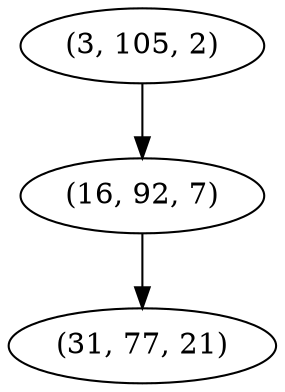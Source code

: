 digraph tree {
    "(3, 105, 2)";
    "(16, 92, 7)";
    "(31, 77, 21)";
    "(3, 105, 2)" -> "(16, 92, 7)";
    "(16, 92, 7)" -> "(31, 77, 21)";
}
